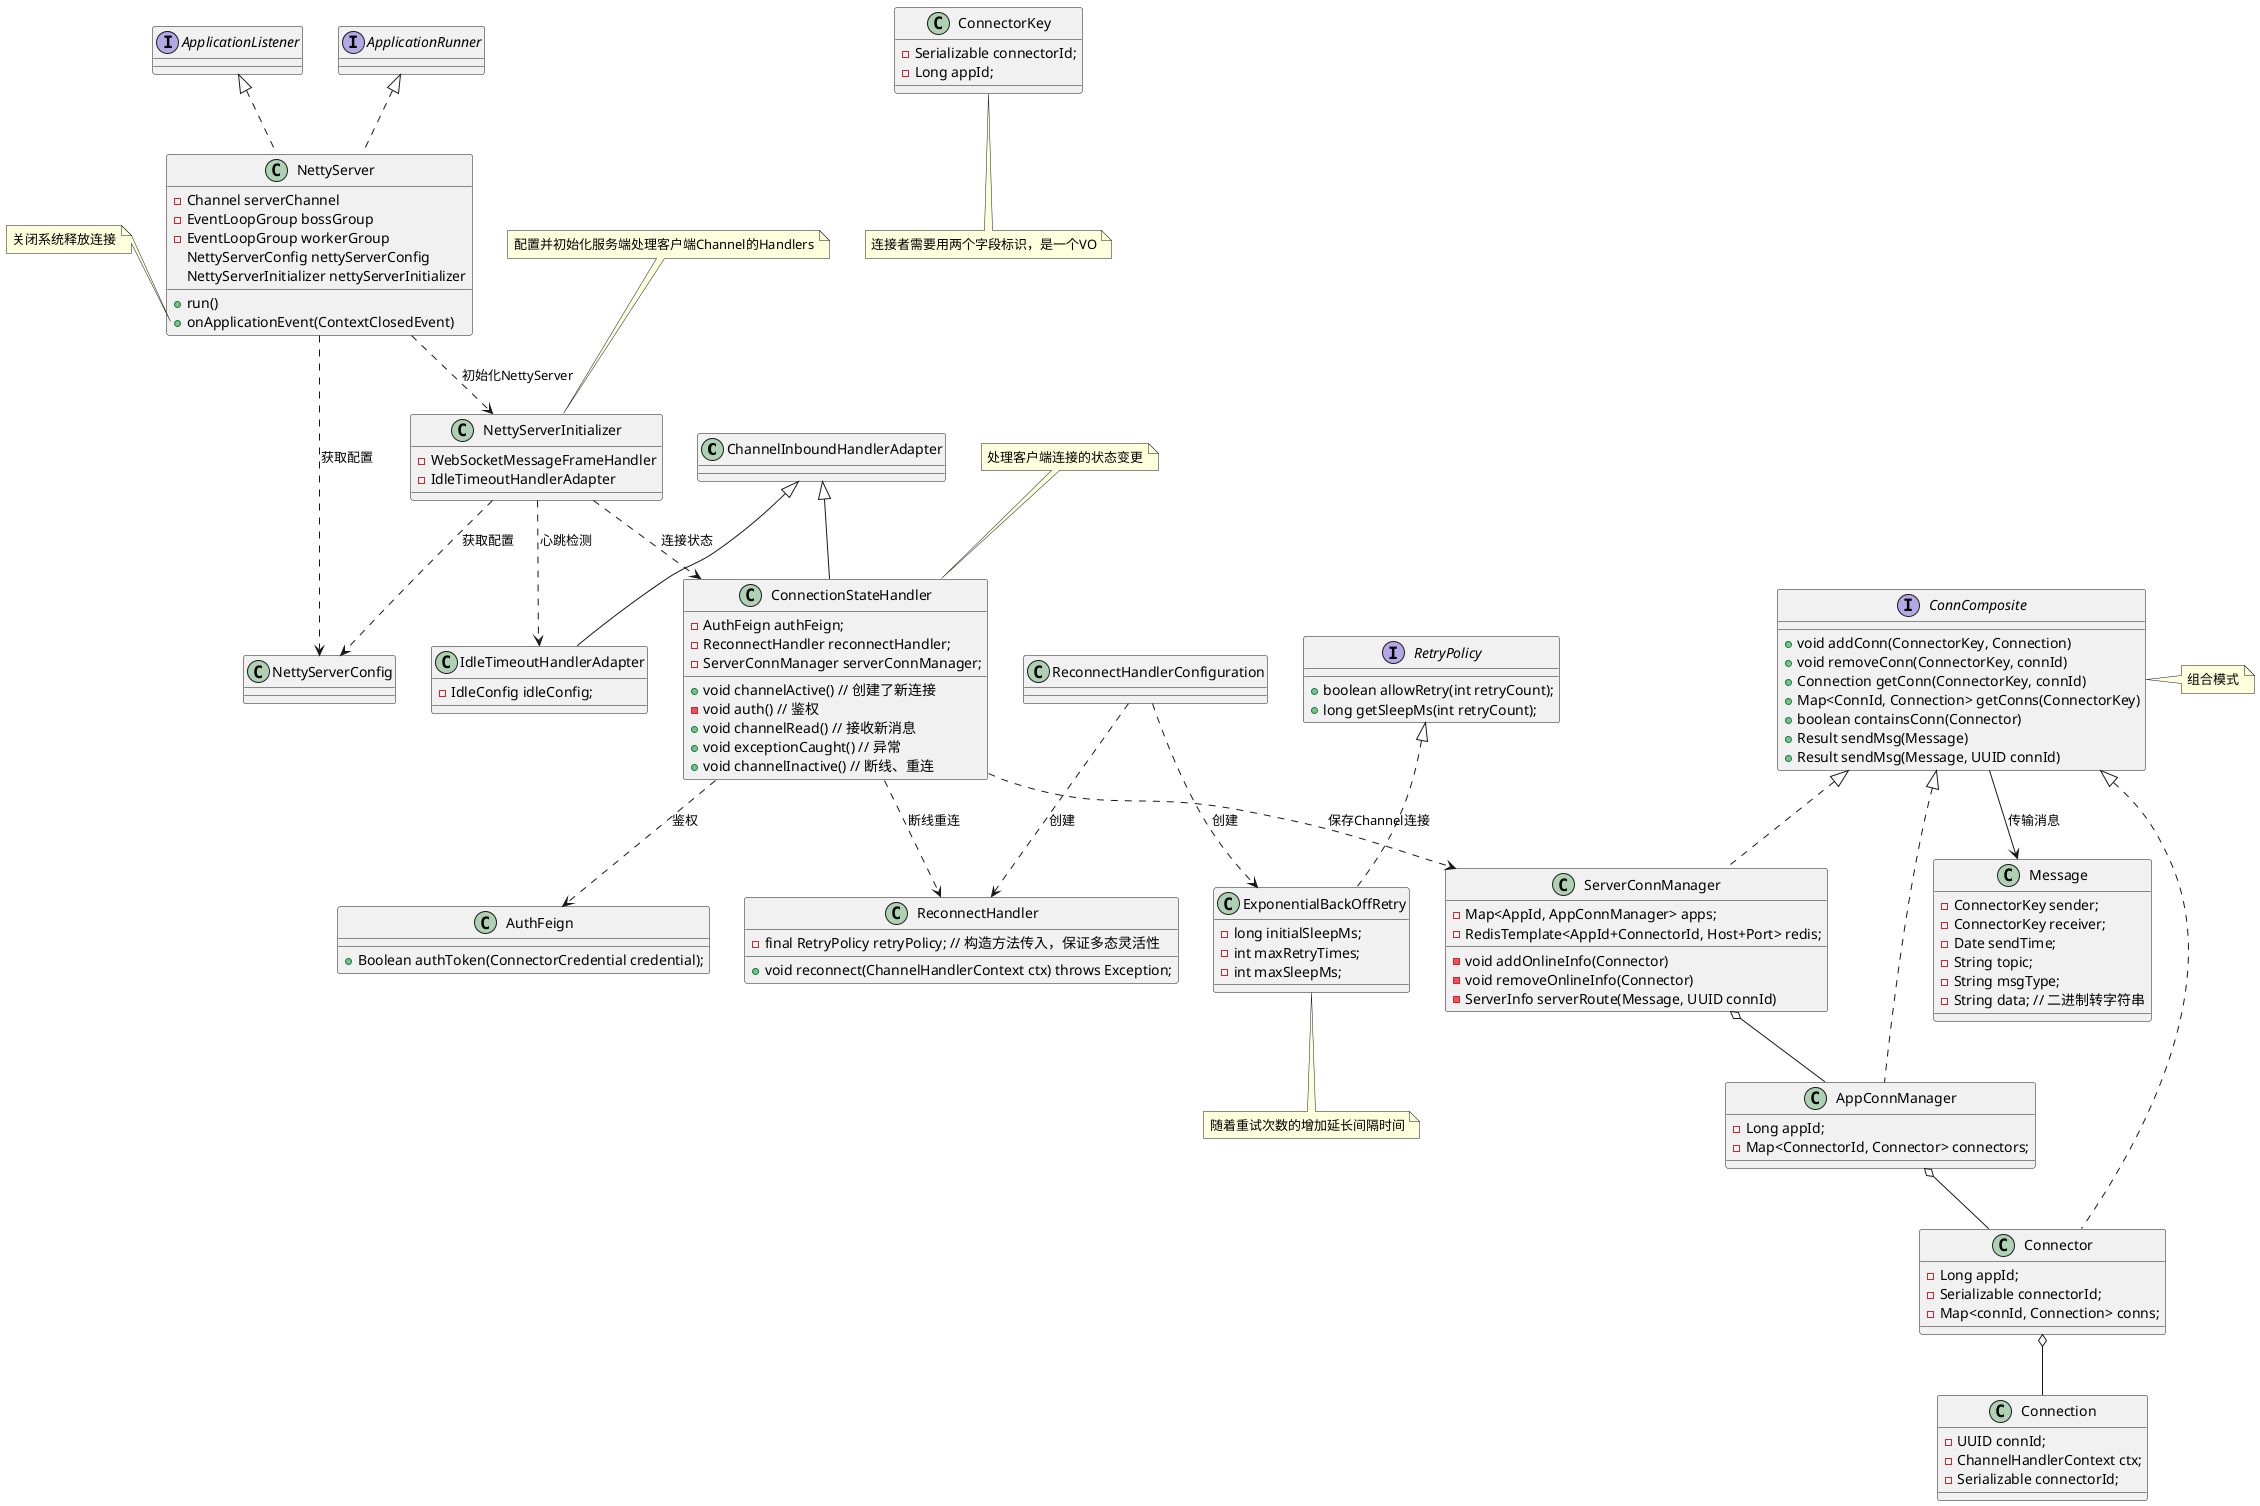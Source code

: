 @startuml
'https://plantuml.com/class-diagram

class ChannelInboundHandlerAdapter
class NettyServerConfig
class NettyServer implements ApplicationListener, ApplicationRunner {
    - Channel serverChannel
    - EventLoopGroup bossGroup
    - EventLoopGroup workerGroup
    NettyServerConfig nettyServerConfig
    NettyServerInitializer nettyServerInitializer
    + run()
    + onApplicationEvent(ContextClosedEvent)
}
note left of NettyServer::onApplicationEvent
关闭系统释放连接
end note

class NettyServerInitializer {
    - WebSocketMessageFrameHandler
    - IdleTimeoutHandlerAdapter
}
note top of NettyServerInitializer: 配置并初始化服务端处理客户端Channel的Handlers

class IdleTimeoutHandlerAdapter extends ChannelInboundHandlerAdapter {
    - IdleConfig idleConfig;
}

NettyServerInitializer ..> IdleTimeoutHandlerAdapter : 心跳检测

class ConnectionStateHandler extends ChannelInboundHandlerAdapter {
    - AuthFeign authFeign;
    - ReconnectHandler reconnectHandler;
    - ServerConnManager serverConnManager;
    + void channelActive() // 创建了新连接
    - void auth() // 鉴权
    + void channelRead() // 接收新消息
    + void exceptionCaught() // 异常
    + void channelInactive() // 断线、重连
}

class AuthFeign {
    + Boolean authToken(ConnectorCredential credential);
}
ConnectionStateHandler ..> AuthFeign: 鉴权

note top of ConnectionStateHandler: 处理客户端连接的状态变更

interface RetryPolicy {
    + boolean allowRetry(int retryCount);
    + long getSleepMs(int retryCount);
}

class ExponentialBackOffRetry implements RetryPolicy {
    - long initialSleepMs;
    - int maxRetryTimes;
    - int maxSleepMs;
}
note bottom of ExponentialBackOffRetry
随着重试次数的增加延长间隔时间
end note

class ReconnectHandler {
    - final RetryPolicy retryPolicy; // 构造方法传入，保证多态灵活性
    + void reconnect(ChannelHandlerContext ctx) throws Exception;
}

class ReconnectHandlerConfiguration {

}
ReconnectHandlerConfiguration ..> ExponentialBackOffRetry: 创建
ReconnectHandlerConfiguration ..> ReconnectHandler: 创建

ConnectionStateHandler ..> ReconnectHandler: 断线重连

NettyServer ..> NettyServerInitializer : 初始化NettyServer
NettyServer ..> NettyServerConfig: 获取配置
NettyServerInitializer ..> NettyServerConfig: 获取配置
NettyServerInitializer ..> ConnectionStateHandler: 连接状态

class Message {
    - ConnectorKey sender;
    - ConnectorKey receiver;
    - Date sendTime;
    - String topic;
    - String msgType;
    - String data; // 二进制转字符串
}
class ConnectorKey {
    - Serializable connectorId;
    - Long appId;
}
note bottom of ConnectorKey: 连接者需要用两个字段标识，是一个VO

interface ConnComposite {
    + void addConn(ConnectorKey, Connection)
    + void removeConn(ConnectorKey, connId)
    + Connection getConn(ConnectorKey, connId)
    + Map<ConnId, Connection> getConns(ConnectorKey)
    + boolean containsConn(Connector)
    + Result sendMsg(Message)
    + Result sendMsg(Message, UUID connId)
}
note right of ConnComposite : 组合模式

ConnComposite --> Message : 传输消息

class ServerConnManager implements ConnComposite {
    - Map<AppId, AppConnManager> apps;
    - RedisTemplate<AppId+ConnectorId, Host+Port> redis;
    - void addOnlineInfo(Connector)
    - void removeOnlineInfo(Connector)
    - ServerInfo serverRoute(Message, UUID connId)
}

class AppConnManager implements ConnComposite {
    - Long appId;
    - Map<ConnectorId, Connector> connectors;
}

class Connector implements ConnComposite {
    - Long appId;
    - Serializable connectorId;
    - Map<connId, Connection> conns;
}

class Connection {
    - UUID connId;
    - ChannelHandlerContext ctx;
    - Serializable connectorId;
}

ConnectionStateHandler ..> ServerConnManager: 保存Channel连接
ServerConnManager o-- AppConnManager
AppConnManager o-- Connector
Connector o-- Connection

@enduml